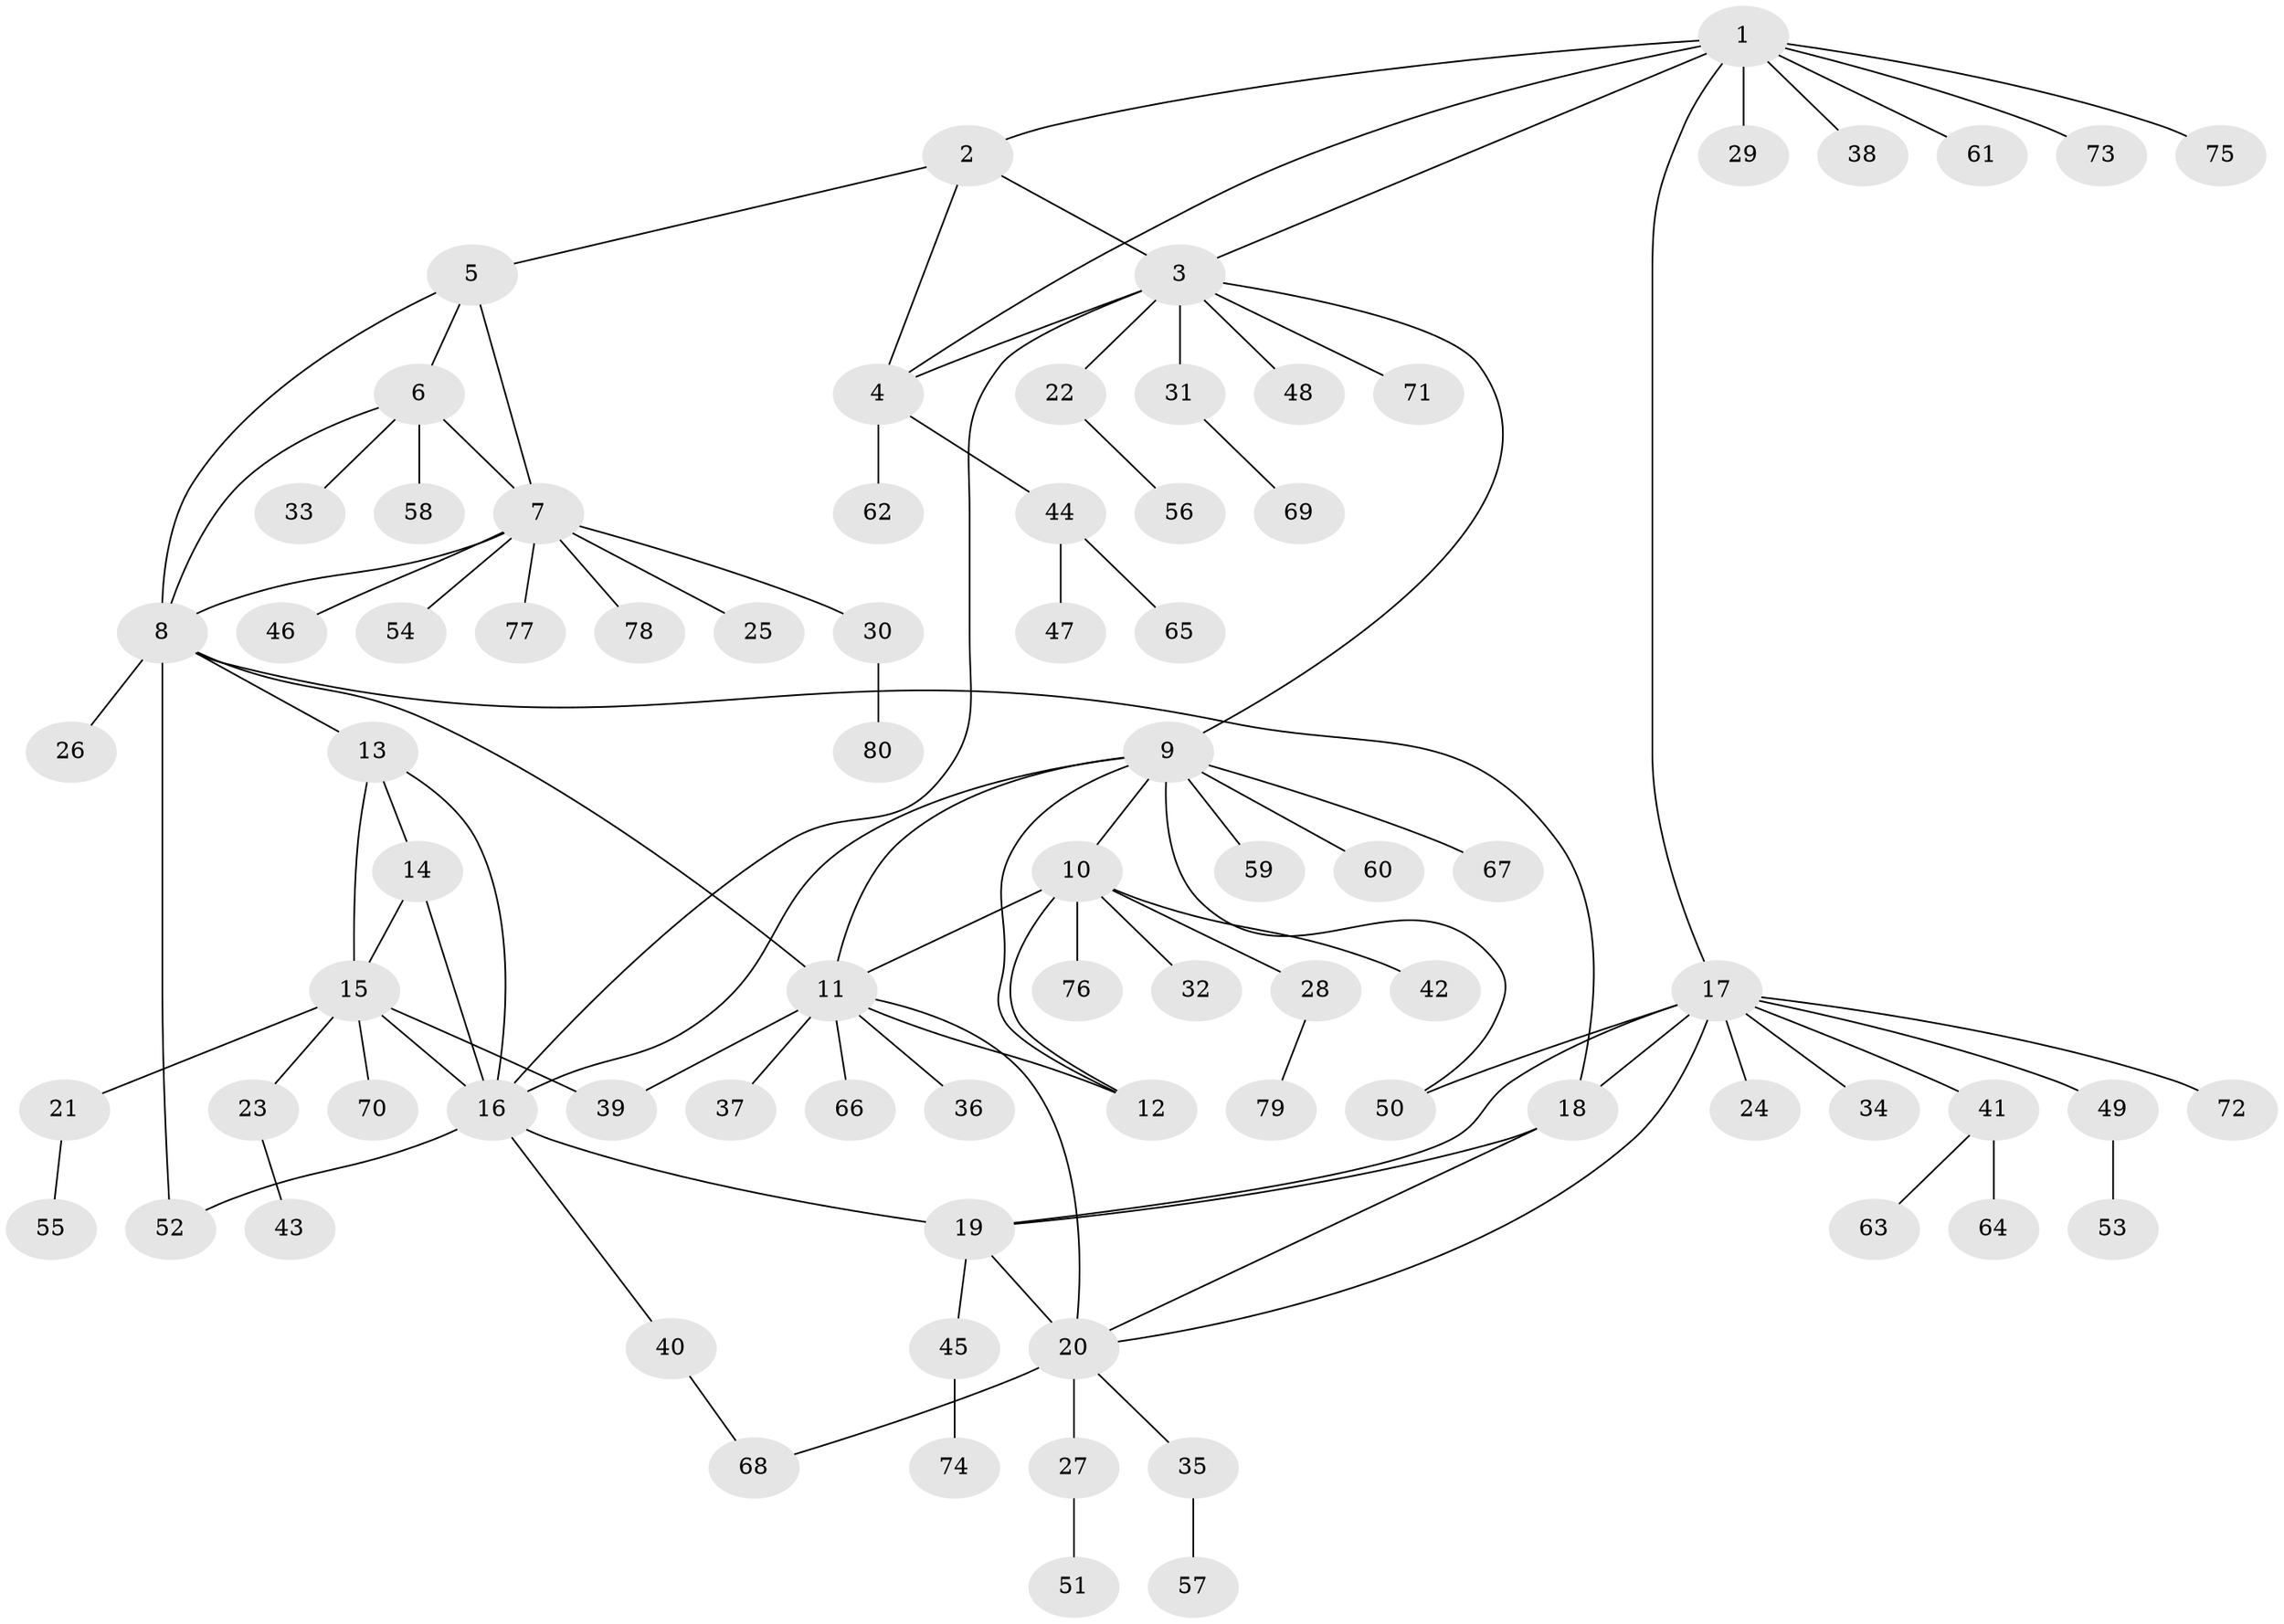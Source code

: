 // Generated by graph-tools (version 1.1) at 2025/26/03/09/25 03:26:34]
// undirected, 80 vertices, 104 edges
graph export_dot {
graph [start="1"]
  node [color=gray90,style=filled];
  1;
  2;
  3;
  4;
  5;
  6;
  7;
  8;
  9;
  10;
  11;
  12;
  13;
  14;
  15;
  16;
  17;
  18;
  19;
  20;
  21;
  22;
  23;
  24;
  25;
  26;
  27;
  28;
  29;
  30;
  31;
  32;
  33;
  34;
  35;
  36;
  37;
  38;
  39;
  40;
  41;
  42;
  43;
  44;
  45;
  46;
  47;
  48;
  49;
  50;
  51;
  52;
  53;
  54;
  55;
  56;
  57;
  58;
  59;
  60;
  61;
  62;
  63;
  64;
  65;
  66;
  67;
  68;
  69;
  70;
  71;
  72;
  73;
  74;
  75;
  76;
  77;
  78;
  79;
  80;
  1 -- 2;
  1 -- 3;
  1 -- 4;
  1 -- 17;
  1 -- 29;
  1 -- 38;
  1 -- 61;
  1 -- 73;
  1 -- 75;
  2 -- 3;
  2 -- 4;
  2 -- 5;
  3 -- 4;
  3 -- 9;
  3 -- 16;
  3 -- 22;
  3 -- 31;
  3 -- 48;
  3 -- 71;
  4 -- 44;
  4 -- 62;
  5 -- 6;
  5 -- 7;
  5 -- 8;
  6 -- 7;
  6 -- 8;
  6 -- 33;
  6 -- 58;
  7 -- 8;
  7 -- 25;
  7 -- 30;
  7 -- 46;
  7 -- 54;
  7 -- 77;
  7 -- 78;
  8 -- 11;
  8 -- 13;
  8 -- 18;
  8 -- 26;
  8 -- 52;
  9 -- 10;
  9 -- 11;
  9 -- 12;
  9 -- 16;
  9 -- 50;
  9 -- 59;
  9 -- 60;
  9 -- 67;
  10 -- 11;
  10 -- 12;
  10 -- 28;
  10 -- 32;
  10 -- 42;
  10 -- 76;
  11 -- 12;
  11 -- 20;
  11 -- 36;
  11 -- 37;
  11 -- 39;
  11 -- 66;
  13 -- 14;
  13 -- 15;
  13 -- 16;
  14 -- 15;
  14 -- 16;
  15 -- 16;
  15 -- 21;
  15 -- 23;
  15 -- 39;
  15 -- 70;
  16 -- 19;
  16 -- 40;
  16 -- 52;
  17 -- 18;
  17 -- 19;
  17 -- 20;
  17 -- 24;
  17 -- 34;
  17 -- 41;
  17 -- 49;
  17 -- 50;
  17 -- 72;
  18 -- 19;
  18 -- 20;
  19 -- 20;
  19 -- 45;
  20 -- 27;
  20 -- 35;
  20 -- 68;
  21 -- 55;
  22 -- 56;
  23 -- 43;
  27 -- 51;
  28 -- 79;
  30 -- 80;
  31 -- 69;
  35 -- 57;
  40 -- 68;
  41 -- 63;
  41 -- 64;
  44 -- 47;
  44 -- 65;
  45 -- 74;
  49 -- 53;
}
